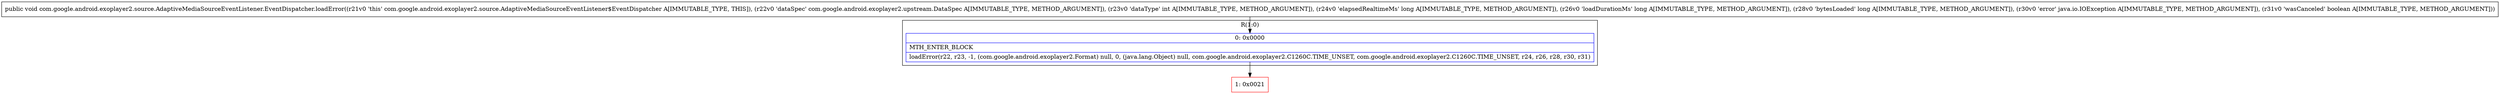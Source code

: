 digraph "CFG forcom.google.android.exoplayer2.source.AdaptiveMediaSourceEventListener.EventDispatcher.loadError(Lcom\/google\/android\/exoplayer2\/upstream\/DataSpec;IJJJLjava\/io\/IOException;Z)V" {
subgraph cluster_Region_164799527 {
label = "R(1:0)";
node [shape=record,color=blue];
Node_0 [shape=record,label="{0\:\ 0x0000|MTH_ENTER_BLOCK\l|loadError(r22, r23, \-1, (com.google.android.exoplayer2.Format) null, 0, (java.lang.Object) null, com.google.android.exoplayer2.C1260C.TIME_UNSET, com.google.android.exoplayer2.C1260C.TIME_UNSET, r24, r26, r28, r30, r31)\l}"];
}
Node_1 [shape=record,color=red,label="{1\:\ 0x0021}"];
MethodNode[shape=record,label="{public void com.google.android.exoplayer2.source.AdaptiveMediaSourceEventListener.EventDispatcher.loadError((r21v0 'this' com.google.android.exoplayer2.source.AdaptiveMediaSourceEventListener$EventDispatcher A[IMMUTABLE_TYPE, THIS]), (r22v0 'dataSpec' com.google.android.exoplayer2.upstream.DataSpec A[IMMUTABLE_TYPE, METHOD_ARGUMENT]), (r23v0 'dataType' int A[IMMUTABLE_TYPE, METHOD_ARGUMENT]), (r24v0 'elapsedRealtimeMs' long A[IMMUTABLE_TYPE, METHOD_ARGUMENT]), (r26v0 'loadDurationMs' long A[IMMUTABLE_TYPE, METHOD_ARGUMENT]), (r28v0 'bytesLoaded' long A[IMMUTABLE_TYPE, METHOD_ARGUMENT]), (r30v0 'error' java.io.IOException A[IMMUTABLE_TYPE, METHOD_ARGUMENT]), (r31v0 'wasCanceled' boolean A[IMMUTABLE_TYPE, METHOD_ARGUMENT])) }"];
MethodNode -> Node_0;
Node_0 -> Node_1;
}

